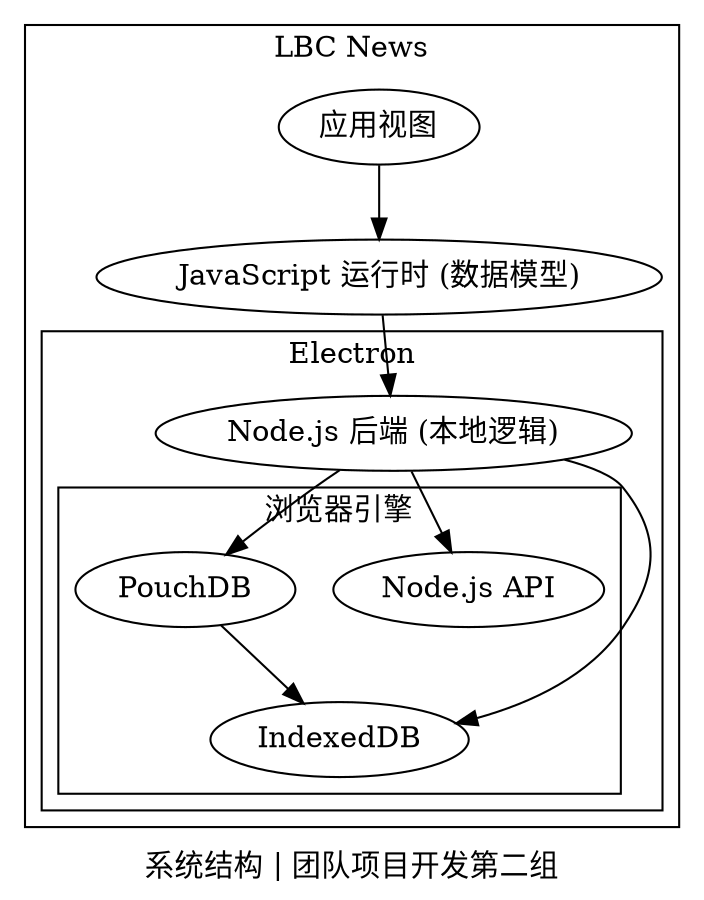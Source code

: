 digraph topology {
    label="系统结构 | 团队项目开发第二组";

    subgraph cluster_lbcnews {
        label="LBC News";
        jsrt [label="JavaScript 运行时 (数据模型)"];
        views [label="应用视图"];
        views -> jsrt;
        jsrt -> lbcnews_backend;

        subgraph cluster_electron {
            label="Electron";
            lbcnews_backend [label="Node.js 后端 (本地逻辑)"];
            lbcnews_backend -> nodejs_api;
            lbcnews_backend -> pouchdb;
            lbcnews_backend -> indexeddb;

            subgraph cluster_browser_engine {
                label="浏览器引擎";
                nodejs_api [label="Node.js API"];
                indexeddb [label="IndexedDB"];
                pouchdb [label="PouchDB"];
                pouchdb -> indexeddb;
            }
        }
    }
}
